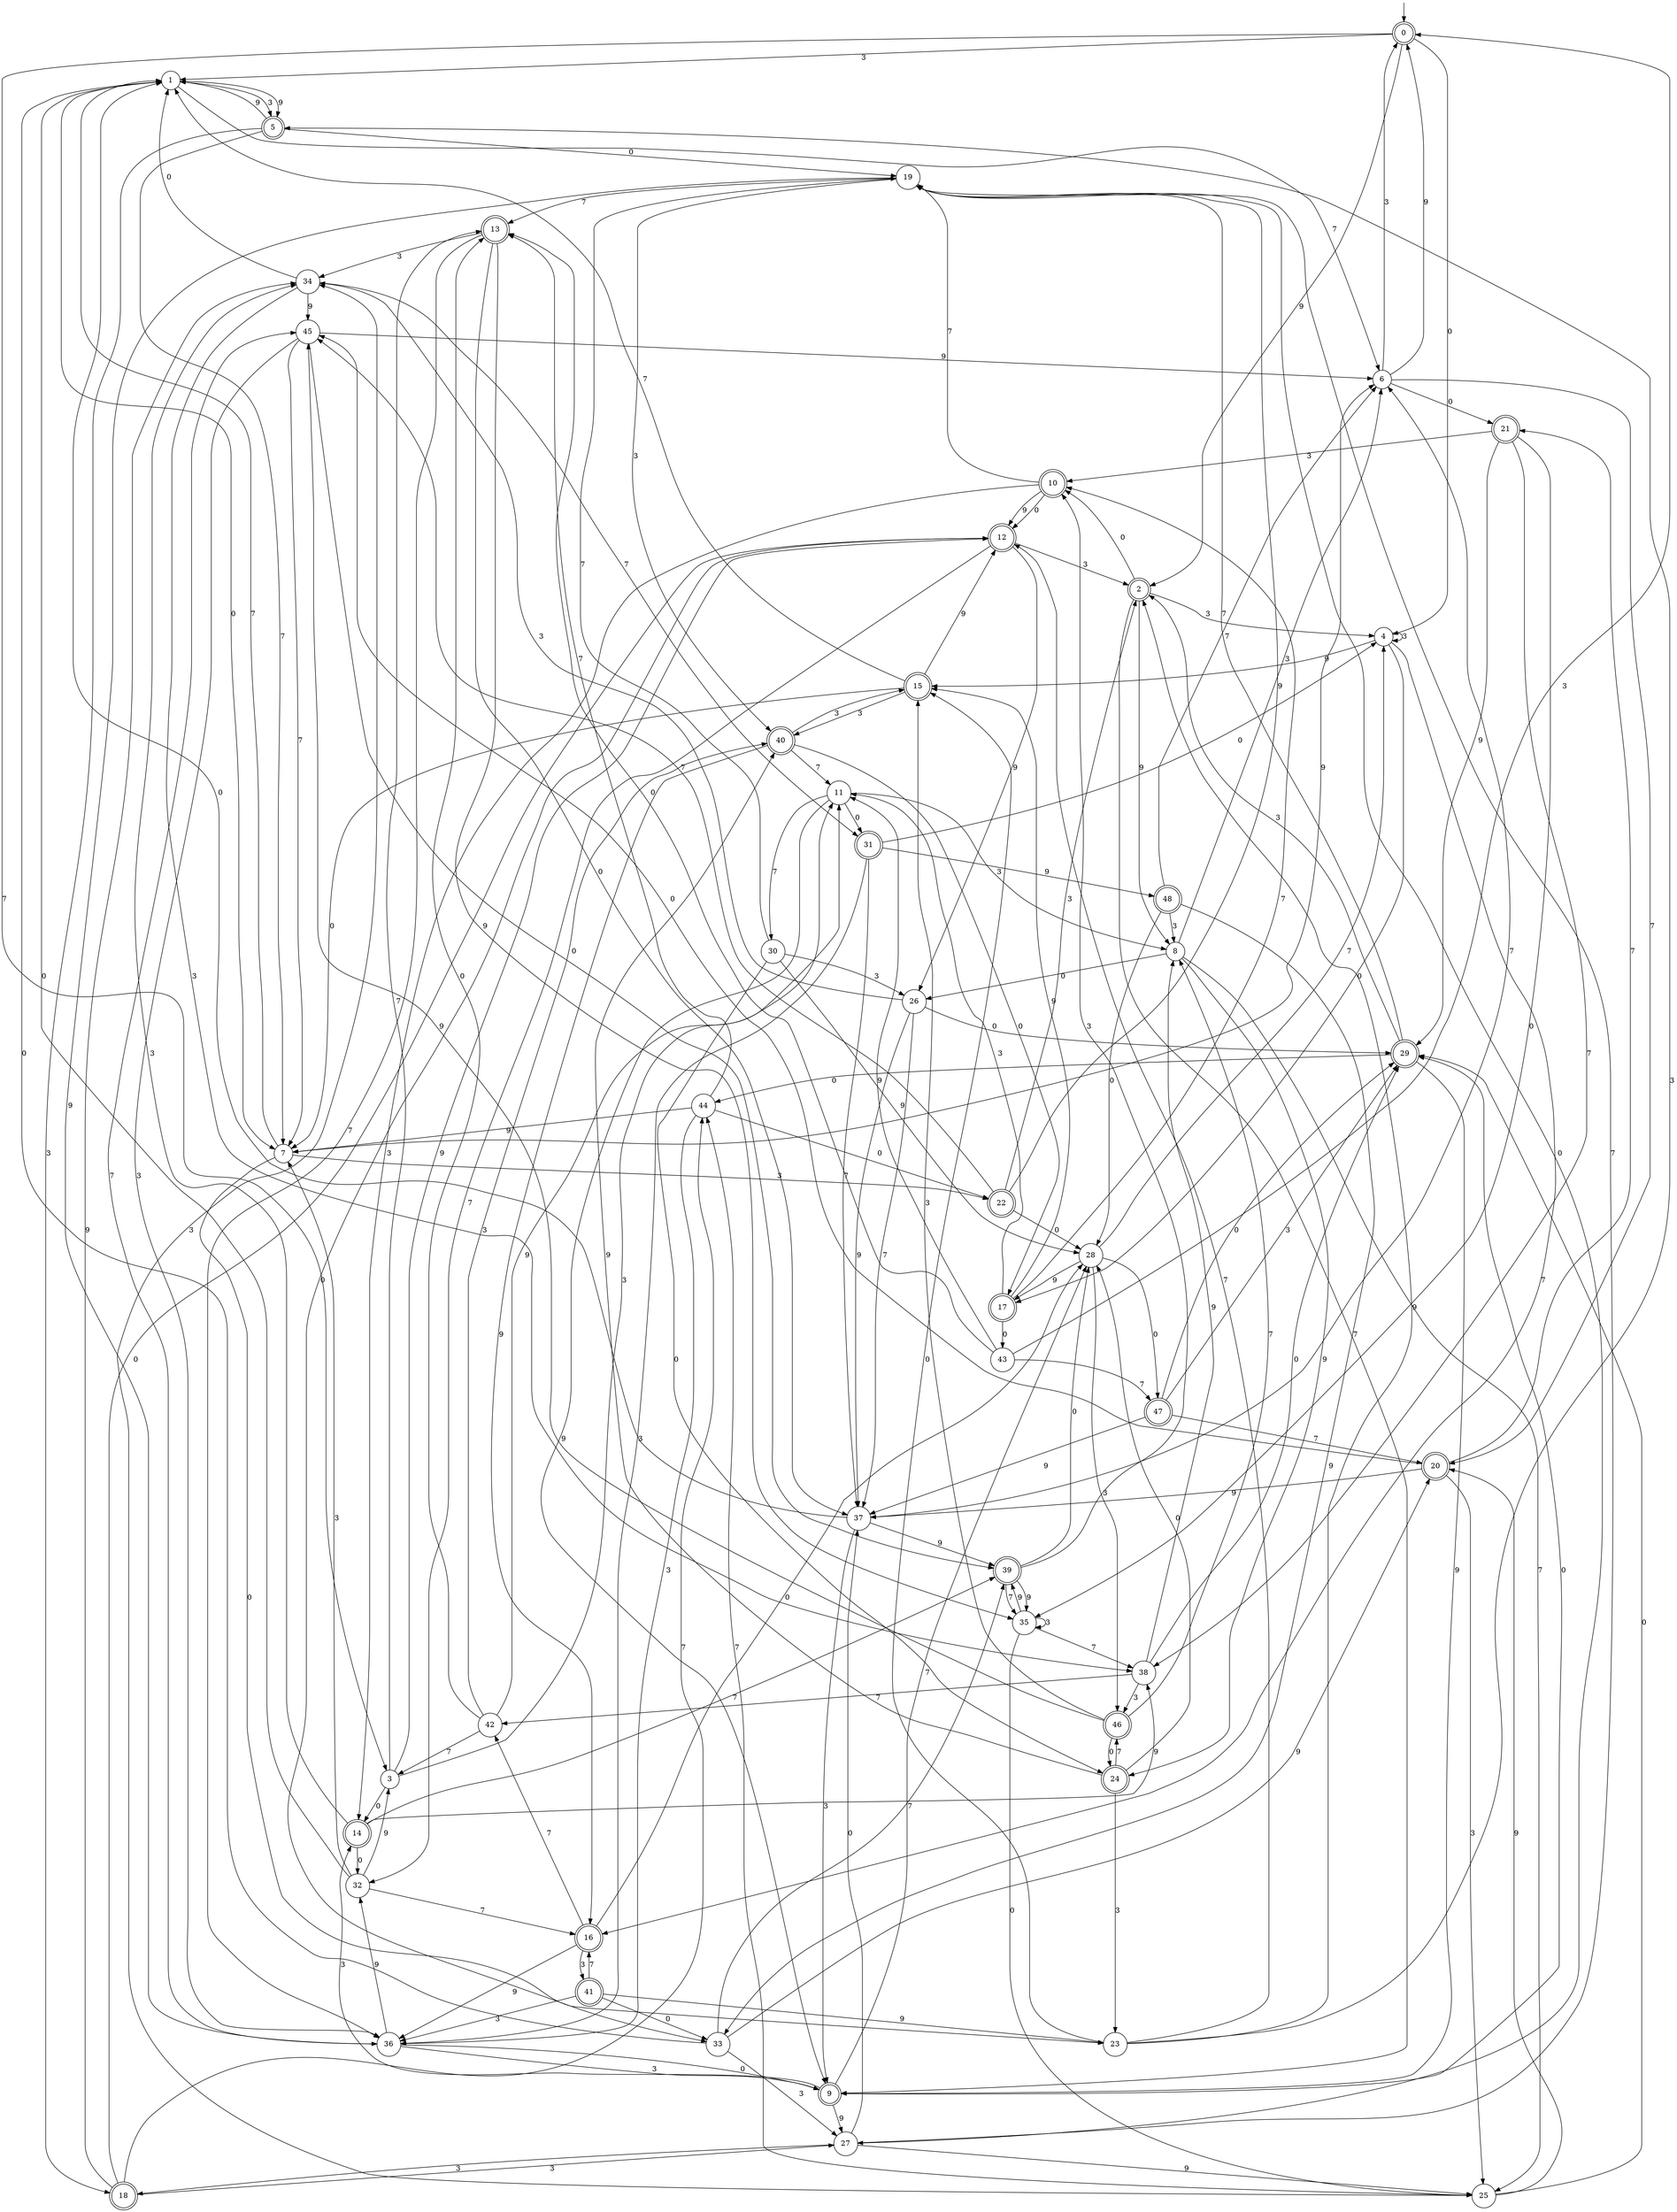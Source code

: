 digraph g {

	s0 [shape="doublecircle" label="0"];
	s1 [shape="circle" label="1"];
	s2 [shape="doublecircle" label="2"];
	s3 [shape="circle" label="3"];
	s4 [shape="circle" label="4"];
	s5 [shape="doublecircle" label="5"];
	s6 [shape="circle" label="6"];
	s7 [shape="circle" label="7"];
	s8 [shape="circle" label="8"];
	s9 [shape="doublecircle" label="9"];
	s10 [shape="doublecircle" label="10"];
	s11 [shape="circle" label="11"];
	s12 [shape="doublecircle" label="12"];
	s13 [shape="doublecircle" label="13"];
	s14 [shape="doublecircle" label="14"];
	s15 [shape="doublecircle" label="15"];
	s16 [shape="doublecircle" label="16"];
	s17 [shape="doublecircle" label="17"];
	s18 [shape="doublecircle" label="18"];
	s19 [shape="circle" label="19"];
	s20 [shape="doublecircle" label="20"];
	s21 [shape="doublecircle" label="21"];
	s22 [shape="doublecircle" label="22"];
	s23 [shape="circle" label="23"];
	s24 [shape="doublecircle" label="24"];
	s25 [shape="circle" label="25"];
	s26 [shape="circle" label="26"];
	s27 [shape="circle" label="27"];
	s28 [shape="circle" label="28"];
	s29 [shape="doublecircle" label="29"];
	s30 [shape="circle" label="30"];
	s31 [shape="doublecircle" label="31"];
	s32 [shape="circle" label="32"];
	s33 [shape="circle" label="33"];
	s34 [shape="circle" label="34"];
	s35 [shape="circle" label="35"];
	s36 [shape="circle" label="36"];
	s37 [shape="circle" label="37"];
	s38 [shape="circle" label="38"];
	s39 [shape="doublecircle" label="39"];
	s40 [shape="doublecircle" label="40"];
	s41 [shape="doublecircle" label="41"];
	s42 [shape="circle" label="42"];
	s43 [shape="circle" label="43"];
	s44 [shape="circle" label="44"];
	s45 [shape="circle" label="45"];
	s46 [shape="doublecircle" label="46"];
	s47 [shape="doublecircle" label="47"];
	s48 [shape="doublecircle" label="48"];
	s0 -> s1 [label="3"];
	s0 -> s2 [label="9"];
	s0 -> s3 [label="7"];
	s0 -> s4 [label="0"];
	s1 -> s5 [label="3"];
	s1 -> s5 [label="9"];
	s1 -> s6 [label="7"];
	s1 -> s7 [label="0"];
	s2 -> s4 [label="3"];
	s2 -> s8 [label="9"];
	s2 -> s9 [label="7"];
	s2 -> s10 [label="0"];
	s3 -> s11 [label="3"];
	s3 -> s12 [label="9"];
	s3 -> s13 [label="7"];
	s3 -> s14 [label="0"];
	s4 -> s4 [label="3"];
	s4 -> s15 [label="9"];
	s4 -> s16 [label="7"];
	s4 -> s17 [label="0"];
	s5 -> s18 [label="3"];
	s5 -> s1 [label="9"];
	s5 -> s7 [label="7"];
	s5 -> s19 [label="0"];
	s6 -> s0 [label="3"];
	s6 -> s0 [label="9"];
	s6 -> s20 [label="7"];
	s6 -> s21 [label="0"];
	s7 -> s22 [label="3"];
	s7 -> s6 [label="9"];
	s7 -> s1 [label="7"];
	s7 -> s23 [label="0"];
	s8 -> s6 [label="3"];
	s8 -> s24 [label="9"];
	s8 -> s25 [label="7"];
	s8 -> s26 [label="0"];
	s9 -> s14 [label="3"];
	s9 -> s27 [label="9"];
	s9 -> s28 [label="7"];
	s9 -> s29 [label="0"];
	s10 -> s14 [label="3"];
	s10 -> s12 [label="9"];
	s10 -> s19 [label="7"];
	s10 -> s12 [label="0"];
	s11 -> s8 [label="3"];
	s11 -> s9 [label="9"];
	s11 -> s30 [label="7"];
	s11 -> s31 [label="0"];
	s12 -> s2 [label="3"];
	s12 -> s26 [label="9"];
	s12 -> s32 [label="7"];
	s12 -> s33 [label="0"];
	s13 -> s34 [label="3"];
	s13 -> s35 [label="9"];
	s13 -> s36 [label="7"];
	s13 -> s37 [label="0"];
	s14 -> s34 [label="3"];
	s14 -> s38 [label="9"];
	s14 -> s39 [label="7"];
	s14 -> s32 [label="0"];
	s15 -> s40 [label="3"];
	s15 -> s12 [label="9"];
	s15 -> s1 [label="7"];
	s15 -> s7 [label="0"];
	s16 -> s41 [label="3"];
	s16 -> s36 [label="9"];
	s16 -> s42 [label="7"];
	s16 -> s28 [label="0"];
	s17 -> s11 [label="3"];
	s17 -> s15 [label="9"];
	s17 -> s10 [label="7"];
	s17 -> s43 [label="0"];
	s18 -> s27 [label="3"];
	s18 -> s34 [label="9"];
	s18 -> s44 [label="7"];
	s18 -> s12 [label="0"];
	s19 -> s40 [label="3"];
	s19 -> s36 [label="9"];
	s19 -> s13 [label="7"];
	s19 -> s27 [label="0"];
	s20 -> s25 [label="3"];
	s20 -> s37 [label="9"];
	s20 -> s21 [label="7"];
	s20 -> s45 [label="0"];
	s21 -> s10 [label="3"];
	s21 -> s29 [label="9"];
	s21 -> s38 [label="7"];
	s21 -> s35 [label="0"];
	s22 -> s2 [label="3"];
	s22 -> s19 [label="9"];
	s22 -> s45 [label="7"];
	s22 -> s28 [label="0"];
	s23 -> s5 [label="3"];
	s23 -> s2 [label="9"];
	s23 -> s12 [label="7"];
	s23 -> s15 [label="0"];
	s24 -> s23 [label="3"];
	s24 -> s40 [label="9"];
	s24 -> s46 [label="7"];
	s24 -> s28 [label="0"];
	s25 -> s34 [label="3"];
	s25 -> s20 [label="9"];
	s25 -> s44 [label="7"];
	s25 -> s29 [label="0"];
	s26 -> s34 [label="3"];
	s26 -> s37 [label="9"];
	s26 -> s37 [label="7"];
	s26 -> s29 [label="0"];
	s27 -> s18 [label="3"];
	s27 -> s25 [label="9"];
	s27 -> s19 [label="7"];
	s27 -> s37 [label="0"];
	s28 -> s46 [label="3"];
	s28 -> s17 [label="9"];
	s28 -> s4 [label="7"];
	s28 -> s47 [label="0"];
	s29 -> s2 [label="3"];
	s29 -> s9 [label="9"];
	s29 -> s19 [label="7"];
	s29 -> s44 [label="0"];
	s30 -> s26 [label="3"];
	s30 -> s28 [label="9"];
	s30 -> s19 [label="7"];
	s30 -> s24 [label="0"];
	s31 -> s36 [label="3"];
	s31 -> s48 [label="9"];
	s31 -> s37 [label="7"];
	s31 -> s4 [label="0"];
	s32 -> s7 [label="3"];
	s32 -> s3 [label="9"];
	s32 -> s16 [label="7"];
	s32 -> s1 [label="0"];
	s33 -> s27 [label="3"];
	s33 -> s20 [label="9"];
	s33 -> s39 [label="7"];
	s33 -> s1 [label="0"];
	s34 -> s38 [label="3"];
	s34 -> s45 [label="9"];
	s34 -> s31 [label="7"];
	s34 -> s1 [label="0"];
	s35 -> s35 [label="3"];
	s35 -> s39 [label="9"];
	s35 -> s38 [label="7"];
	s35 -> s25 [label="0"];
	s36 -> s9 [label="3"];
	s36 -> s32 [label="9"];
	s36 -> s45 [label="7"];
	s36 -> s9 [label="0"];
	s37 -> s9 [label="3"];
	s37 -> s39 [label="9"];
	s37 -> s6 [label="7"];
	s37 -> s1 [label="0"];
	s38 -> s46 [label="3"];
	s38 -> s8 [label="9"];
	s38 -> s42 [label="7"];
	s38 -> s29 [label="0"];
	s39 -> s10 [label="3"];
	s39 -> s35 [label="9"];
	s39 -> s35 [label="7"];
	s39 -> s28 [label="0"];
	s40 -> s15 [label="3"];
	s40 -> s16 [label="9"];
	s40 -> s11 [label="7"];
	s40 -> s17 [label="0"];
	s41 -> s36 [label="3"];
	s41 -> s23 [label="9"];
	s41 -> s16 [label="7"];
	s41 -> s33 [label="0"];
	s42 -> s40 [label="3"];
	s42 -> s11 [label="9"];
	s42 -> s3 [label="7"];
	s42 -> s13 [label="0"];
	s43 -> s0 [label="3"];
	s43 -> s11 [label="9"];
	s43 -> s47 [label="7"];
	s43 -> s13 [label="0"];
	s44 -> s36 [label="3"];
	s44 -> s7 [label="9"];
	s44 -> s13 [label="7"];
	s44 -> s22 [label="0"];
	s45 -> s36 [label="3"];
	s45 -> s6 [label="9"];
	s45 -> s7 [label="7"];
	s45 -> s39 [label="0"];
	s46 -> s15 [label="3"];
	s46 -> s45 [label="9"];
	s46 -> s8 [label="7"];
	s46 -> s24 [label="0"];
	s47 -> s29 [label="3"];
	s47 -> s37 [label="9"];
	s47 -> s20 [label="7"];
	s47 -> s29 [label="0"];
	s48 -> s8 [label="3"];
	s48 -> s33 [label="9"];
	s48 -> s6 [label="7"];
	s48 -> s28 [label="0"];

__start0 [label="" shape="none" width="0" height="0"];
__start0 -> s0;

}
